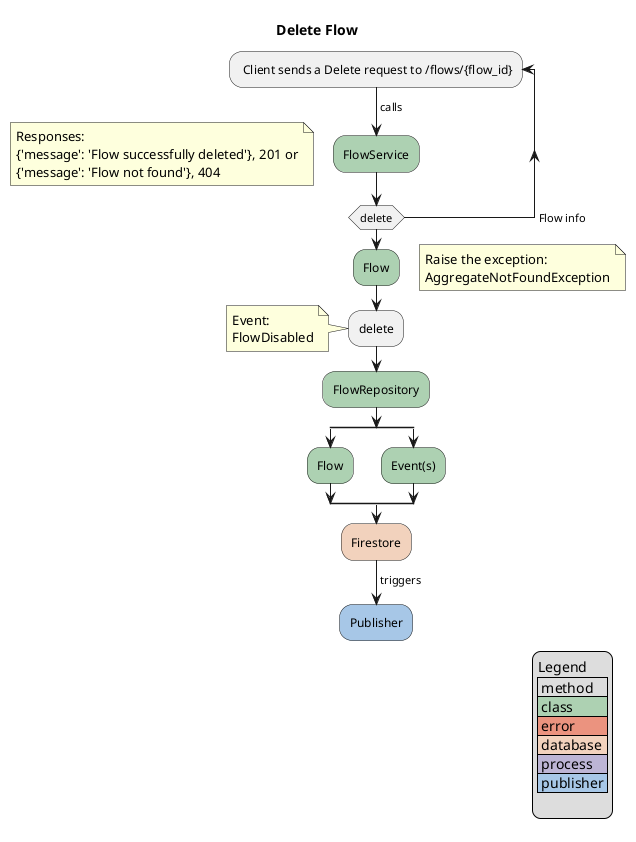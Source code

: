 @startuml
title Delete Flow
repeat: Client sends a Delete request to /flows/{flow_id};
    -> calls;
    #ADD1B2:FlowService;
    floating note: Responses:\n{'message': 'Flow successfully deleted'}, 201 or\n{'message': 'Flow not found'}, 404
repeat while (delete) -> Flow info
#ADD1B2:Flow;
floating note right
    Raise the exception:
    AggregateNotFoundException
end note
:delete;
note left
    Event:
    FlowDisabled
end note
#ADD1B2:FlowRepository;
split
    #ADD1B2:Flow;
split again
    #ADD1B2:Event(s);
end split
#F2D2BD:Firestore;
-> triggers;
#A7C7E7:Publisher;

legend right
    Legend
    | method |
    |<#ADD1B2> class |
    |<#EB937F> error |
    |<#F2D2BD> database |
    |<#BDB5D5> process |
    |<#A7C7E7> publisher |

endlegend
@enduml